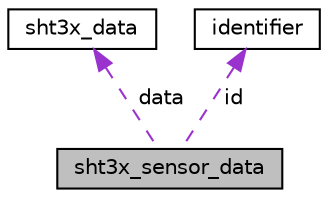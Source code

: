 digraph "sht3x_sensor_data"
{
 // LATEX_PDF_SIZE
  edge [fontname="Helvetica",fontsize="10",labelfontname="Helvetica",labelfontsize="10"];
  node [fontname="Helvetica",fontsize="10",shape=record];
  Node1 [label="sht3x_sensor_data",height=0.2,width=0.4,color="black", fillcolor="grey75", style="filled", fontcolor="black",tooltip="Parent struct for identification and readout data for the SHT3x."];
  Node2 -> Node1 [dir="back",color="darkorchid3",fontsize="10",style="dashed",label=" data" ,fontname="Helvetica"];
  Node2 [label="sht3x_data",height=0.2,width=0.4,color="black", fillcolor="white", style="filled",URL="$structsht3x__data.html",tooltip="Struct for all valid SHT3x readout data."];
  Node3 -> Node1 [dir="back",color="darkorchid3",fontsize="10",style="dashed",label=" id" ,fontname="Helvetica"];
  Node3 [label="identifier",height=0.2,width=0.4,color="black", fillcolor="white", style="filled",URL="$structidentifier.html",tooltip="Identification/communication structure for I2C devices."];
}
